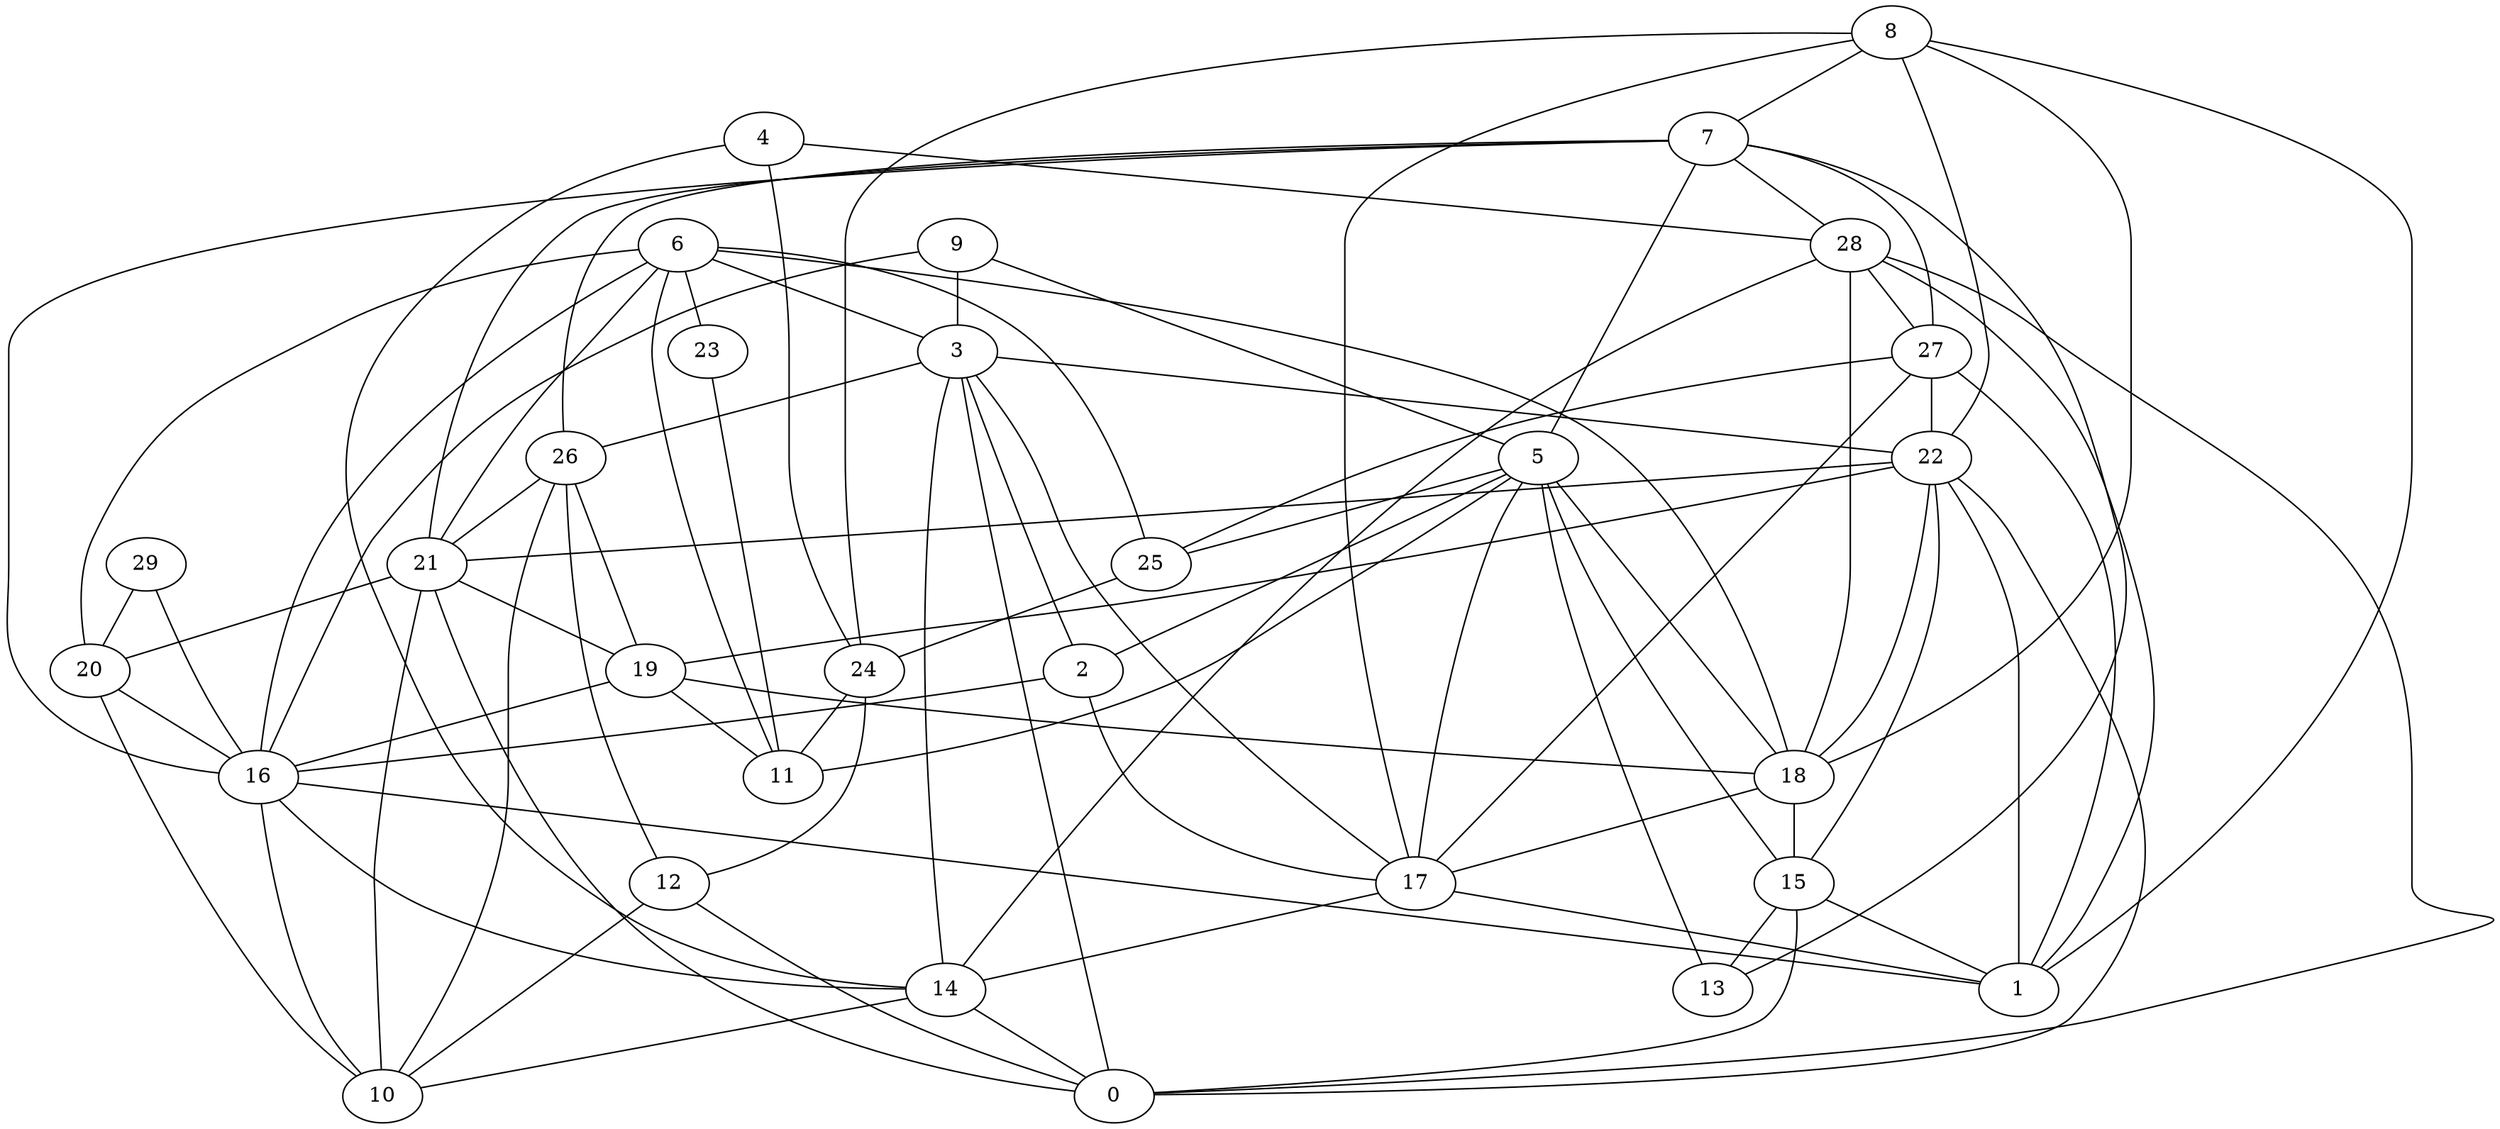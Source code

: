 digraph GG_graph {

subgraph G_graph {
edge [color = black]
"29" -> "16" [dir = none]
"22" -> "1" [dir = none]
"9" -> "16" [dir = none]
"14" -> "10" [dir = none]
"14" -> "0" [dir = none]
"20" -> "16" [dir = none]
"5" -> "25" [dir = none]
"5" -> "11" [dir = none]
"5" -> "18" [dir = none]
"28" -> "14" [dir = none]
"17" -> "1" [dir = none]
"16" -> "1" [dir = none]
"16" -> "14" [dir = none]
"12" -> "0" [dir = none]
"15" -> "1" [dir = none]
"2" -> "16" [dir = none]
"24" -> "11" [dir = none]
"19" -> "11" [dir = none]
"3" -> "22" [dir = none]
"6" -> "23" [dir = none]
"8" -> "18" [dir = none]
"23" -> "11" [dir = none]
"27" -> "25" [dir = none]
"7" -> "26" [dir = none]
"7" -> "13" [dir = none]
"7" -> "5" [dir = none]
"7" -> "16" [dir = none]
"7" -> "21" [dir = none]
"4" -> "28" [dir = none]
"3" -> "0" [dir = none]
"26" -> "10" [dir = none]
"9" -> "5" [dir = none]
"18" -> "17" [dir = none]
"5" -> "17" [dir = none]
"27" -> "17" [dir = none]
"5" -> "13" [dir = none]
"24" -> "12" [dir = none]
"5" -> "2" [dir = none]
"3" -> "2" [dir = none]
"28" -> "1" [dir = none]
"6" -> "20" [dir = none]
"15" -> "0" [dir = none]
"28" -> "0" [dir = none]
"26" -> "12" [dir = none]
"25" -> "24" [dir = none]
"8" -> "7" [dir = none]
"7" -> "28" [dir = none]
"8" -> "24" [dir = none]
"6" -> "25" [dir = none]
"26" -> "21" [dir = none]
"17" -> "14" [dir = none]
"21" -> "19" [dir = none]
"3" -> "14" [dir = none]
"22" -> "18" [dir = none]
"21" -> "20" [dir = none]
"8" -> "17" [dir = none]
"9" -> "3" [dir = none]
"6" -> "16" [dir = none]
"27" -> "1" [dir = none]
"28" -> "27" [dir = none]
"19" -> "18" [dir = none]
"22" -> "21" [dir = none]
"8" -> "1" [dir = none]
"3" -> "26" [dir = none]
"12" -> "10" [dir = none]
"26" -> "19" [dir = none]
"3" -> "17" [dir = none]
"22" -> "15" [dir = none]
"29" -> "20" [dir = none]
"8" -> "22" [dir = none]
"21" -> "0" [dir = none]
"22" -> "0" [dir = none]
"20" -> "10" [dir = none]
"16" -> "10" [dir = none]
"22" -> "19" [dir = none]
"6" -> "11" [dir = none]
"5" -> "15" [dir = none]
"4" -> "14" [dir = none]
"2" -> "17" [dir = none]
"6" -> "18" [dir = none]
"15" -> "13" [dir = none]
"28" -> "18" [dir = none]
"21" -> "10" [dir = none]
"4" -> "24" [dir = none]
"19" -> "16" [dir = none]
"6" -> "21" [dir = none]
"6" -> "3" [dir = none]
"18" -> "15" [dir = none]
"27" -> "22" [dir = none]
"7" -> "27" [dir = none]
}

}
